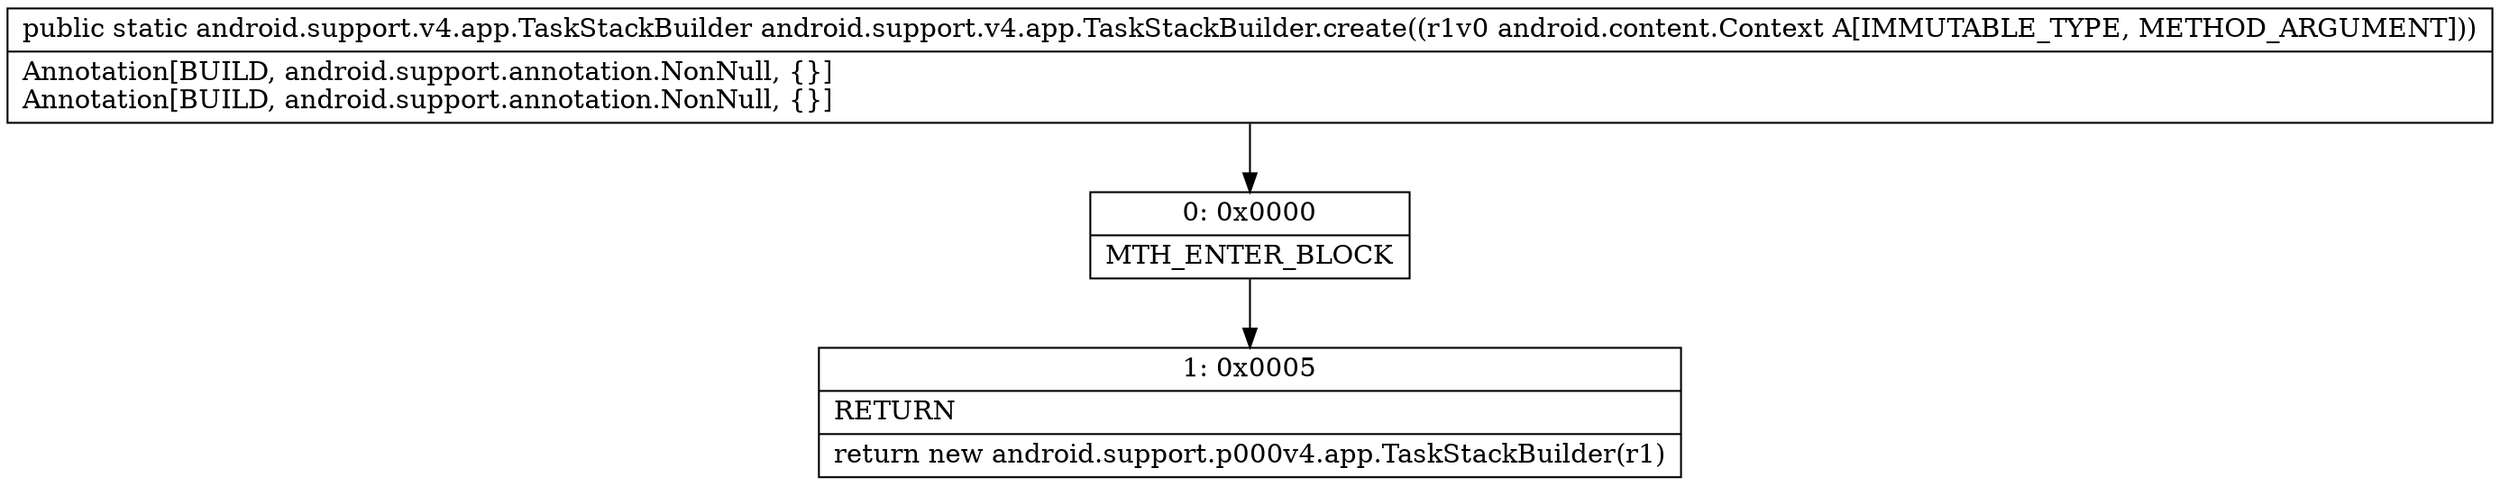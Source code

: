digraph "CFG forandroid.support.v4.app.TaskStackBuilder.create(Landroid\/content\/Context;)Landroid\/support\/v4\/app\/TaskStackBuilder;" {
Node_0 [shape=record,label="{0\:\ 0x0000|MTH_ENTER_BLOCK\l}"];
Node_1 [shape=record,label="{1\:\ 0x0005|RETURN\l|return new android.support.p000v4.app.TaskStackBuilder(r1)\l}"];
MethodNode[shape=record,label="{public static android.support.v4.app.TaskStackBuilder android.support.v4.app.TaskStackBuilder.create((r1v0 android.content.Context A[IMMUTABLE_TYPE, METHOD_ARGUMENT]))  | Annotation[BUILD, android.support.annotation.NonNull, \{\}]\lAnnotation[BUILD, android.support.annotation.NonNull, \{\}]\l}"];
MethodNode -> Node_0;
Node_0 -> Node_1;
}

